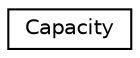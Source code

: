 digraph "Graphical Class Hierarchy"
{
  edge [fontname="Helvetica",fontsize="10",labelfontname="Helvetica",labelfontsize="10"];
  node [fontname="Helvetica",fontsize="10",shape=record];
  rankdir="LR";
  Node1 [label="Capacity",height=0.2,width=0.4,color="black", fillcolor="white", style="filled",URL="$struct_capacity.html"];
}
